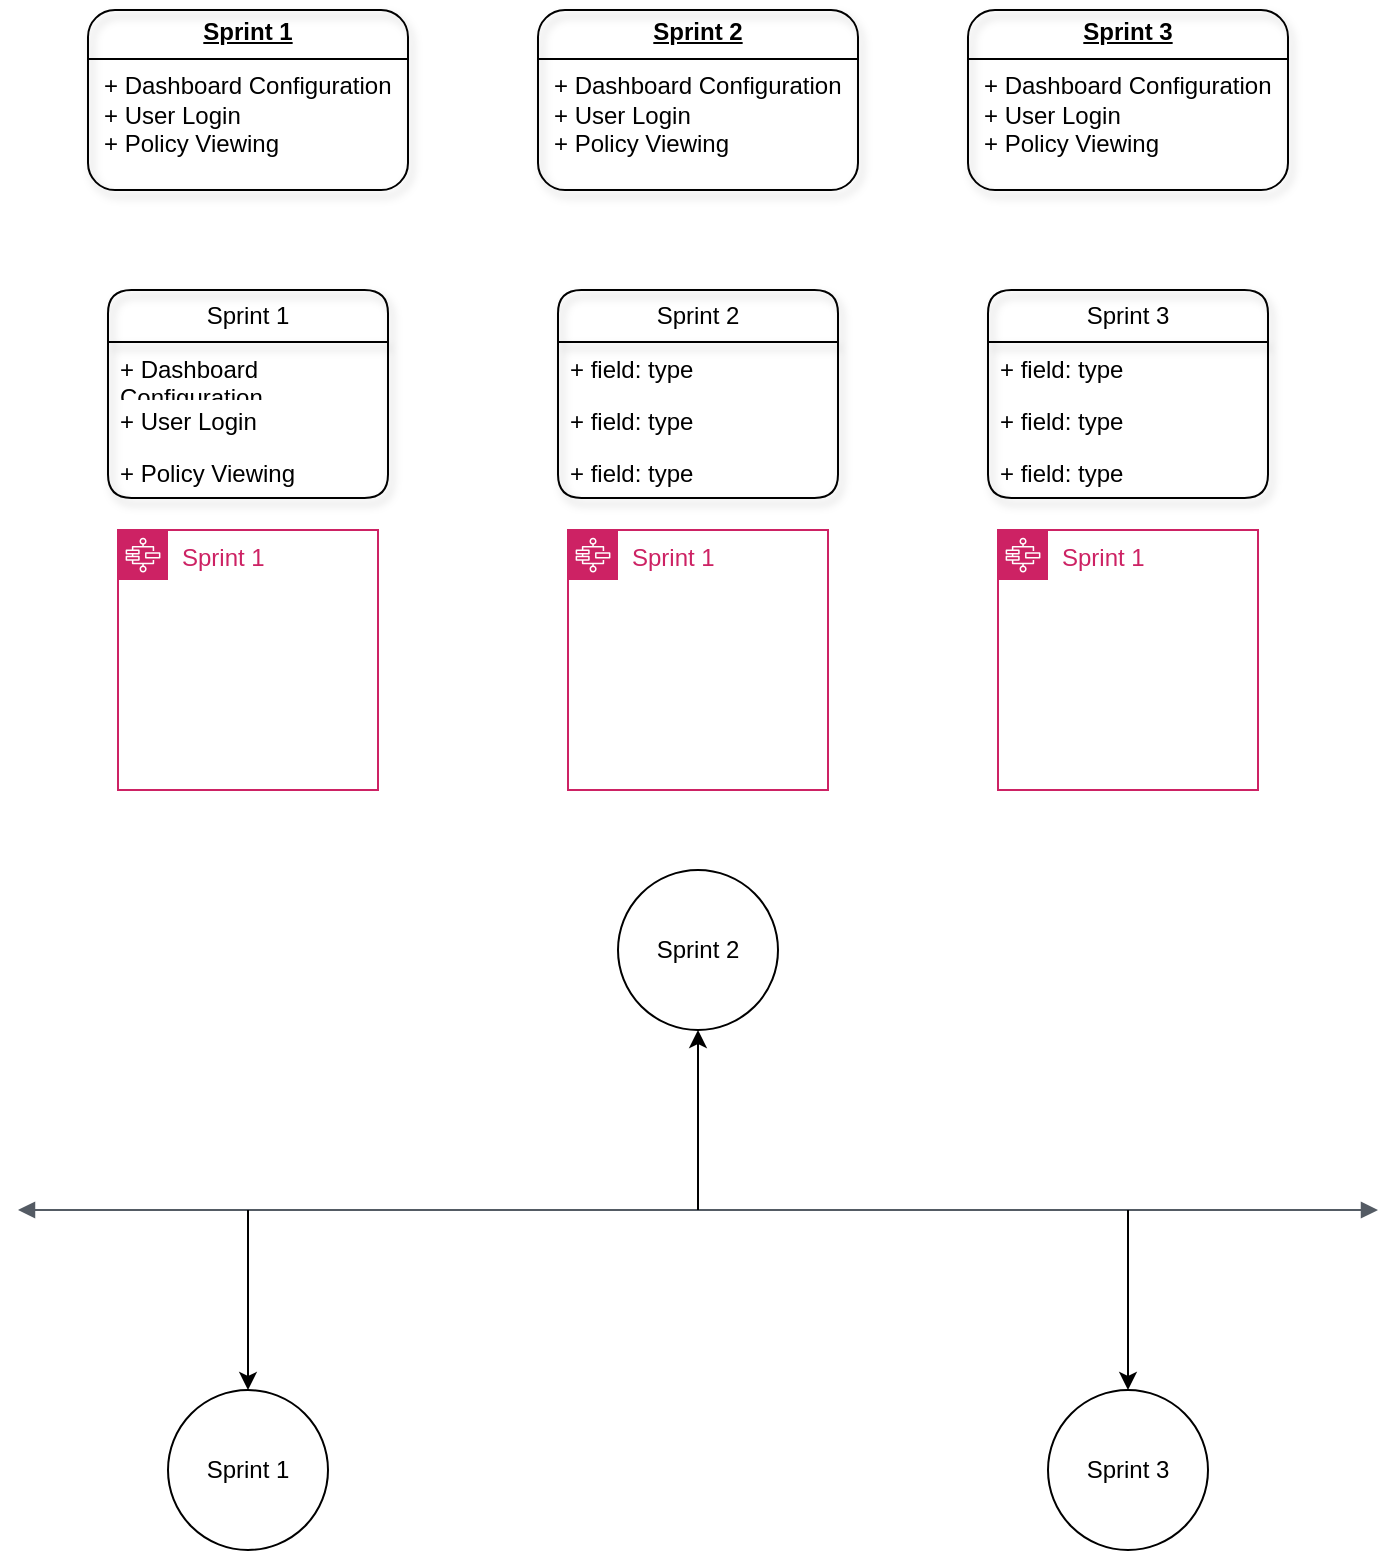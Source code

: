 <mxfile version="27.0.9">
  <diagram name="Page-1" id="0dkHzYbZ3pAnxUX2YUPT">
    <mxGraphModel dx="1181" dy="1735" grid="1" gridSize="10" guides="1" tooltips="1" connect="1" arrows="1" fold="1" page="1" pageScale="1" pageWidth="850" pageHeight="1100" math="0" shadow="0">
      <root>
        <mxCell id="0" />
        <mxCell id="1" parent="0" />
        <mxCell id="Aw84yJ3P4UB3LTqqaC1I-1" value="" style="edgeStyle=orthogonalEdgeStyle;html=1;endArrow=block;elbow=vertical;startArrow=block;startFill=1;endFill=1;strokeColor=#545B64;rounded=0;fontSize=11;strokeWidth=1;targetPerimeterSpacing=0;endSize=6;" edge="1" parent="1">
          <mxGeometry width="100" relative="1" as="geometry">
            <mxPoint x="85" y="490" as="sourcePoint" />
            <mxPoint x="765" y="490" as="targetPoint" />
          </mxGeometry>
        </mxCell>
        <mxCell id="Aw84yJ3P4UB3LTqqaC1I-10" value="" style="endArrow=classic;html=1;rounded=0;" edge="1" parent="1">
          <mxGeometry width="50" height="50" relative="1" as="geometry">
            <mxPoint x="425" y="490" as="sourcePoint" />
            <mxPoint x="425" y="400" as="targetPoint" />
          </mxGeometry>
        </mxCell>
        <mxCell id="Aw84yJ3P4UB3LTqqaC1I-12" value="" style="endArrow=classic;html=1;rounded=0;" edge="1" parent="1">
          <mxGeometry width="50" height="50" relative="1" as="geometry">
            <mxPoint x="200" y="490" as="sourcePoint" />
            <mxPoint x="200" y="580" as="targetPoint" />
          </mxGeometry>
        </mxCell>
        <mxCell id="Aw84yJ3P4UB3LTqqaC1I-13" value="" style="endArrow=classic;html=1;rounded=0;" edge="1" parent="1">
          <mxGeometry width="50" height="50" relative="1" as="geometry">
            <mxPoint x="640" y="490" as="sourcePoint" />
            <mxPoint x="640" y="580" as="targetPoint" />
          </mxGeometry>
        </mxCell>
        <mxCell id="Aw84yJ3P4UB3LTqqaC1I-15" value="Sprint 2" style="ellipse;whiteSpace=wrap;html=1;" vertex="1" parent="1">
          <mxGeometry x="385" y="320" width="80" height="80" as="geometry" />
        </mxCell>
        <mxCell id="Aw84yJ3P4UB3LTqqaC1I-16" value="Sprint 1" style="ellipse;whiteSpace=wrap;html=1;" vertex="1" parent="1">
          <mxGeometry x="160" y="580" width="80" height="80" as="geometry" />
        </mxCell>
        <mxCell id="Aw84yJ3P4UB3LTqqaC1I-17" value="Sprint 3" style="ellipse;whiteSpace=wrap;html=1;" vertex="1" parent="1">
          <mxGeometry x="600" y="580" width="80" height="80" as="geometry" />
        </mxCell>
        <mxCell id="Aw84yJ3P4UB3LTqqaC1I-97" value="Sprint 1" style="points=[[0,0],[0.25,0],[0.5,0],[0.75,0],[1,0],[1,0.25],[1,0.5],[1,0.75],[1,1],[0.75,1],[0.5,1],[0.25,1],[0,1],[0,0.75],[0,0.5],[0,0.25]];outlineConnect=0;gradientColor=none;html=1;whiteSpace=wrap;fontSize=12;fontStyle=0;container=1;pointerEvents=0;collapsible=0;recursiveResize=0;shape=mxgraph.aws4.group;grIcon=mxgraph.aws4.group_aws_step_functions_workflow;strokeColor=#CD2264;fillColor=none;verticalAlign=top;align=left;spacingLeft=30;fontColor=#CD2264;dashed=0;" vertex="1" parent="1">
          <mxGeometry x="135" y="150" width="130" height="130" as="geometry" />
        </mxCell>
        <mxCell id="Aw84yJ3P4UB3LTqqaC1I-98" value="Sprint 1" style="points=[[0,0],[0.25,0],[0.5,0],[0.75,0],[1,0],[1,0.25],[1,0.5],[1,0.75],[1,1],[0.75,1],[0.5,1],[0.25,1],[0,1],[0,0.75],[0,0.5],[0,0.25]];outlineConnect=0;gradientColor=none;html=1;whiteSpace=wrap;fontSize=12;fontStyle=0;container=1;pointerEvents=0;collapsible=0;recursiveResize=0;shape=mxgraph.aws4.group;grIcon=mxgraph.aws4.group_aws_step_functions_workflow;strokeColor=#CD2264;fillColor=none;verticalAlign=top;align=left;spacingLeft=30;fontColor=#CD2264;dashed=0;" vertex="1" parent="1">
          <mxGeometry x="360" y="150" width="130" height="130" as="geometry" />
        </mxCell>
        <mxCell id="Aw84yJ3P4UB3LTqqaC1I-99" value="Sprint 1" style="points=[[0,0],[0.25,0],[0.5,0],[0.75,0],[1,0],[1,0.25],[1,0.5],[1,0.75],[1,1],[0.75,1],[0.5,1],[0.25,1],[0,1],[0,0.75],[0,0.5],[0,0.25]];outlineConnect=0;gradientColor=none;html=1;whiteSpace=wrap;fontSize=12;fontStyle=0;container=1;pointerEvents=0;collapsible=0;recursiveResize=0;shape=mxgraph.aws4.group;grIcon=mxgraph.aws4.group_aws_step_functions_workflow;strokeColor=#CD2264;fillColor=none;verticalAlign=top;align=left;spacingLeft=30;fontColor=#CD2264;dashed=0;" vertex="1" parent="1">
          <mxGeometry x="575" y="150" width="130" height="130" as="geometry" />
        </mxCell>
        <mxCell id="Aw84yJ3P4UB3LTqqaC1I-119" value="Sprint 1" style="swimlane;fontStyle=0;childLayout=stackLayout;horizontal=1;startSize=26;fillColor=none;horizontalStack=0;resizeParent=1;resizeParentMax=0;resizeLast=0;collapsible=1;marginBottom=0;whiteSpace=wrap;html=1;swimlaneLine=1;glass=0;rounded=1;shadow=1;" vertex="1" parent="1">
          <mxGeometry x="130" y="30" width="140" height="104" as="geometry">
            <mxRectangle x="130" y="30" width="80" height="30" as="alternateBounds" />
          </mxGeometry>
        </mxCell>
        <mxCell id="Aw84yJ3P4UB3LTqqaC1I-120" value="+ Dashboard Configuration" style="text;strokeColor=none;fillColor=none;align=left;verticalAlign=top;spacingLeft=4;spacingRight=4;overflow=hidden;rotatable=0;points=[[0,0.5],[1,0.5]];portConstraint=eastwest;whiteSpace=wrap;html=1;" vertex="1" parent="Aw84yJ3P4UB3LTqqaC1I-119">
          <mxGeometry y="26" width="140" height="26" as="geometry" />
        </mxCell>
        <mxCell id="Aw84yJ3P4UB3LTqqaC1I-121" value="+ User Login" style="text;strokeColor=none;fillColor=none;align=left;verticalAlign=top;spacingLeft=4;spacingRight=4;overflow=hidden;rotatable=0;points=[[0,0.5],[1,0.5]];portConstraint=eastwest;whiteSpace=wrap;html=1;" vertex="1" parent="Aw84yJ3P4UB3LTqqaC1I-119">
          <mxGeometry y="52" width="140" height="26" as="geometry" />
        </mxCell>
        <mxCell id="Aw84yJ3P4UB3LTqqaC1I-122" value="+ Policy Viewing" style="text;strokeColor=none;fillColor=none;align=left;verticalAlign=top;spacingLeft=4;spacingRight=4;overflow=hidden;rotatable=0;points=[[0,0.5],[1,0.5]];portConstraint=eastwest;whiteSpace=wrap;html=1;" vertex="1" parent="Aw84yJ3P4UB3LTqqaC1I-119">
          <mxGeometry y="78" width="140" height="26" as="geometry" />
        </mxCell>
        <mxCell id="Aw84yJ3P4UB3LTqqaC1I-123" value="Sprint 2" style="swimlane;fontStyle=0;childLayout=stackLayout;horizontal=1;startSize=26;fillColor=none;horizontalStack=0;resizeParent=1;resizeParentMax=0;resizeLast=0;collapsible=1;marginBottom=0;whiteSpace=wrap;html=1;shadow=1;rounded=1;" vertex="1" parent="1">
          <mxGeometry x="355" y="30" width="140" height="104" as="geometry">
            <mxRectangle x="355" y="30" width="100" height="30" as="alternateBounds" />
          </mxGeometry>
        </mxCell>
        <mxCell id="Aw84yJ3P4UB3LTqqaC1I-124" value="+ field: type" style="text;strokeColor=none;fillColor=none;align=left;verticalAlign=top;spacingLeft=4;spacingRight=4;overflow=hidden;rotatable=0;points=[[0,0.5],[1,0.5]];portConstraint=eastwest;whiteSpace=wrap;html=1;" vertex="1" parent="Aw84yJ3P4UB3LTqqaC1I-123">
          <mxGeometry y="26" width="140" height="26" as="geometry" />
        </mxCell>
        <mxCell id="Aw84yJ3P4UB3LTqqaC1I-125" value="+ field: type" style="text;strokeColor=none;fillColor=none;align=left;verticalAlign=top;spacingLeft=4;spacingRight=4;overflow=hidden;rotatable=0;points=[[0,0.5],[1,0.5]];portConstraint=eastwest;whiteSpace=wrap;html=1;" vertex="1" parent="Aw84yJ3P4UB3LTqqaC1I-123">
          <mxGeometry y="52" width="140" height="26" as="geometry" />
        </mxCell>
        <mxCell id="Aw84yJ3P4UB3LTqqaC1I-126" value="+ field: type" style="text;strokeColor=none;fillColor=none;align=left;verticalAlign=top;spacingLeft=4;spacingRight=4;overflow=hidden;rotatable=0;points=[[0,0.5],[1,0.5]];portConstraint=eastwest;whiteSpace=wrap;html=1;" vertex="1" parent="Aw84yJ3P4UB3LTqqaC1I-123">
          <mxGeometry y="78" width="140" height="26" as="geometry" />
        </mxCell>
        <mxCell id="Aw84yJ3P4UB3LTqqaC1I-127" value="Sprint 3" style="swimlane;fontStyle=0;childLayout=stackLayout;horizontal=1;startSize=26;fillColor=none;horizontalStack=0;resizeParent=1;resizeParentMax=0;resizeLast=0;collapsible=1;marginBottom=0;whiteSpace=wrap;html=1;shadow=1;rounded=1;" vertex="1" parent="1">
          <mxGeometry x="570" y="30" width="140" height="104" as="geometry" />
        </mxCell>
        <mxCell id="Aw84yJ3P4UB3LTqqaC1I-128" value="+ field: type" style="text;strokeColor=none;fillColor=none;align=left;verticalAlign=top;spacingLeft=4;spacingRight=4;overflow=hidden;rotatable=0;points=[[0,0.5],[1,0.5]];portConstraint=eastwest;whiteSpace=wrap;html=1;" vertex="1" parent="Aw84yJ3P4UB3LTqqaC1I-127">
          <mxGeometry y="26" width="140" height="26" as="geometry" />
        </mxCell>
        <mxCell id="Aw84yJ3P4UB3LTqqaC1I-129" value="+ field: type" style="text;strokeColor=none;fillColor=none;align=left;verticalAlign=top;spacingLeft=4;spacingRight=4;overflow=hidden;rotatable=0;points=[[0,0.5],[1,0.5]];portConstraint=eastwest;whiteSpace=wrap;html=1;" vertex="1" parent="Aw84yJ3P4UB3LTqqaC1I-127">
          <mxGeometry y="52" width="140" height="26" as="geometry" />
        </mxCell>
        <mxCell id="Aw84yJ3P4UB3LTqqaC1I-130" value="+ field: type" style="text;strokeColor=none;fillColor=none;align=left;verticalAlign=top;spacingLeft=4;spacingRight=4;overflow=hidden;rotatable=0;points=[[0,0.5],[1,0.5]];portConstraint=eastwest;whiteSpace=wrap;html=1;" vertex="1" parent="Aw84yJ3P4UB3LTqqaC1I-127">
          <mxGeometry y="78" width="140" height="26" as="geometry" />
        </mxCell>
        <mxCell id="Aw84yJ3P4UB3LTqqaC1I-151" value="&lt;p style=&quot;margin: 4px 0px 0px; text-align: center; text-decoration: underline;&quot;&gt;&lt;b&gt;Sprint 1&lt;/b&gt;&lt;/p&gt;&lt;hr size=&quot;1&quot; style=&quot;border-style:solid;&quot;&gt;&lt;p style=&quot;margin:0px;margin-left:8px;&quot;&gt;+ Dashboard Configuration&lt;br&gt;+ User Login&lt;br&gt;+ Policy Viewing&lt;/p&gt;" style="verticalAlign=top;align=left;overflow=fill;html=1;whiteSpace=wrap;rounded=1;shadow=1;glass=0;strokeColor=default;strokeWidth=1;arcSize=15;fontFamily=Helvetica;fontSize=12;fontColor=default;fontStyle=0;horizontal=1;fillColor=none;" vertex="1" parent="1">
          <mxGeometry x="120" y="-110" width="160" height="90" as="geometry" />
        </mxCell>
        <mxCell id="Aw84yJ3P4UB3LTqqaC1I-152" value="&lt;p style=&quot;margin: 4px 0px 0px; text-align: center; text-decoration: underline;&quot;&gt;&lt;b&gt;Sprint 2&lt;/b&gt;&lt;/p&gt;&lt;hr size=&quot;1&quot; style=&quot;border-style:solid;&quot;&gt;&lt;p style=&quot;margin:0px;margin-left:8px;&quot;&gt;+ Dashboard Configuration&lt;br&gt;+ User Login&lt;br&gt;+ Policy Viewing&lt;/p&gt;" style="verticalAlign=top;align=left;overflow=fill;html=1;whiteSpace=wrap;rounded=1;shadow=1;glass=0;strokeColor=default;strokeWidth=1;arcSize=15;fontFamily=Helvetica;fontSize=12;fontColor=default;fontStyle=0;horizontal=1;fillColor=none;" vertex="1" parent="1">
          <mxGeometry x="345" y="-110" width="160" height="90" as="geometry" />
        </mxCell>
        <mxCell id="Aw84yJ3P4UB3LTqqaC1I-153" value="&lt;p style=&quot;margin: 4px 0px 0px; text-align: center; text-decoration: underline;&quot;&gt;&lt;b&gt;Sprint 3&lt;/b&gt;&lt;/p&gt;&lt;hr size=&quot;1&quot; style=&quot;border-style:solid;&quot;&gt;&lt;p style=&quot;margin:0px;margin-left:8px;&quot;&gt;+ Dashboard Configuration&lt;br&gt;+ User Login&lt;br&gt;+ Policy Viewing&lt;/p&gt;" style="verticalAlign=top;align=left;overflow=fill;html=1;whiteSpace=wrap;rounded=1;shadow=1;glass=0;strokeColor=default;strokeWidth=1;arcSize=15;fontFamily=Helvetica;fontSize=12;fontColor=default;fontStyle=0;horizontal=1;fillColor=none;" vertex="1" parent="1">
          <mxGeometry x="560" y="-110" width="160" height="90" as="geometry" />
        </mxCell>
      </root>
    </mxGraphModel>
  </diagram>
</mxfile>
